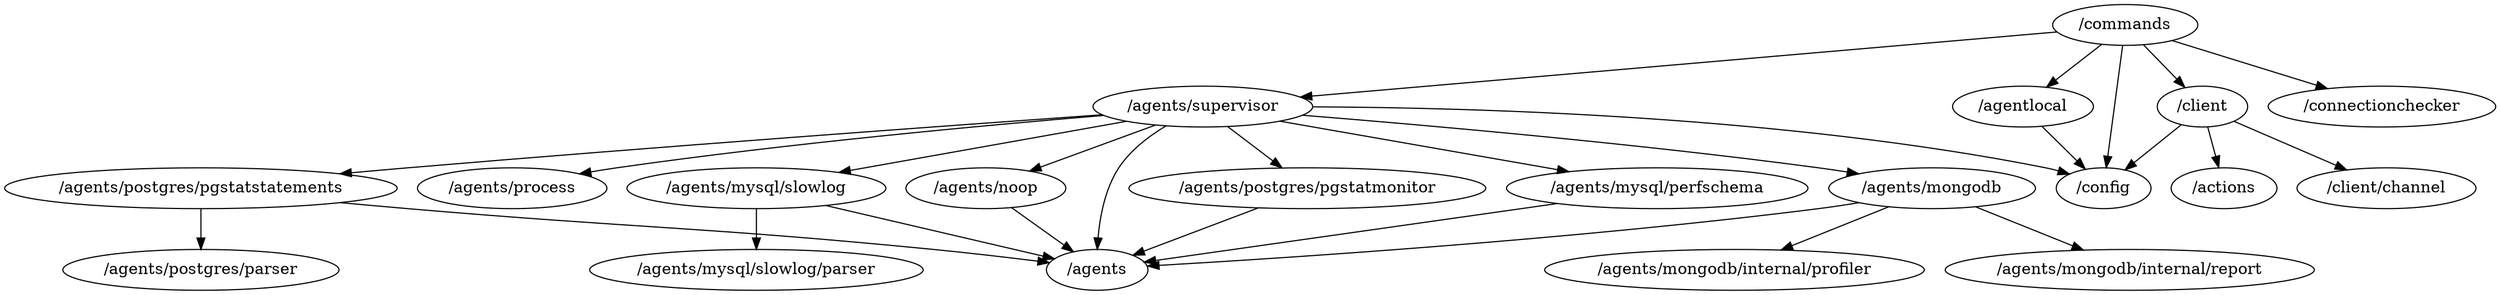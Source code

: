 digraph packages {
	"/agentlocal" -> "/config";
	"/agents/mongodb" -> "/agents";
	"/agents/mongodb" -> "/agents/mongodb/internal/profiler";
	"/agents/mongodb" -> "/agents/mongodb/internal/report";
	"/agents/mysql/perfschema" -> "/agents";
	"/agents/mysql/slowlog" -> "/agents";
	"/agents/mysql/slowlog" -> "/agents/mysql/slowlog/parser";
	"/agents/noop" -> "/agents";
	"/agents/postgres/pgstatmonitor" -> "/agents";
	"/agents/postgres/pgstatstatements" -> "/agents";
	"/agents/postgres/pgstatstatements" -> "/agents/postgres/parser";
	"/agents/supervisor" -> "/agents";
	"/agents/supervisor" -> "/agents/mongodb";
	"/agents/supervisor" -> "/agents/mysql/perfschema";
	"/agents/supervisor" -> "/agents/mysql/slowlog";
	"/agents/supervisor" -> "/agents/noop";
	"/agents/supervisor" -> "/agents/postgres/pgstatmonitor";
	"/agents/supervisor" -> "/agents/postgres/pgstatstatements";
	"/agents/supervisor" -> "/agents/process";
	"/agents/supervisor" -> "/config";
	"/client" -> "/actions";
	"/client" -> "/client/channel";
	"/client" -> "/config";
	"/commands" -> "/agentlocal";
	"/commands" -> "/agents/supervisor";
	"/commands" -> "/client";
	"/commands" -> "/config";
	"/commands" -> "/connectionchecker";
}
